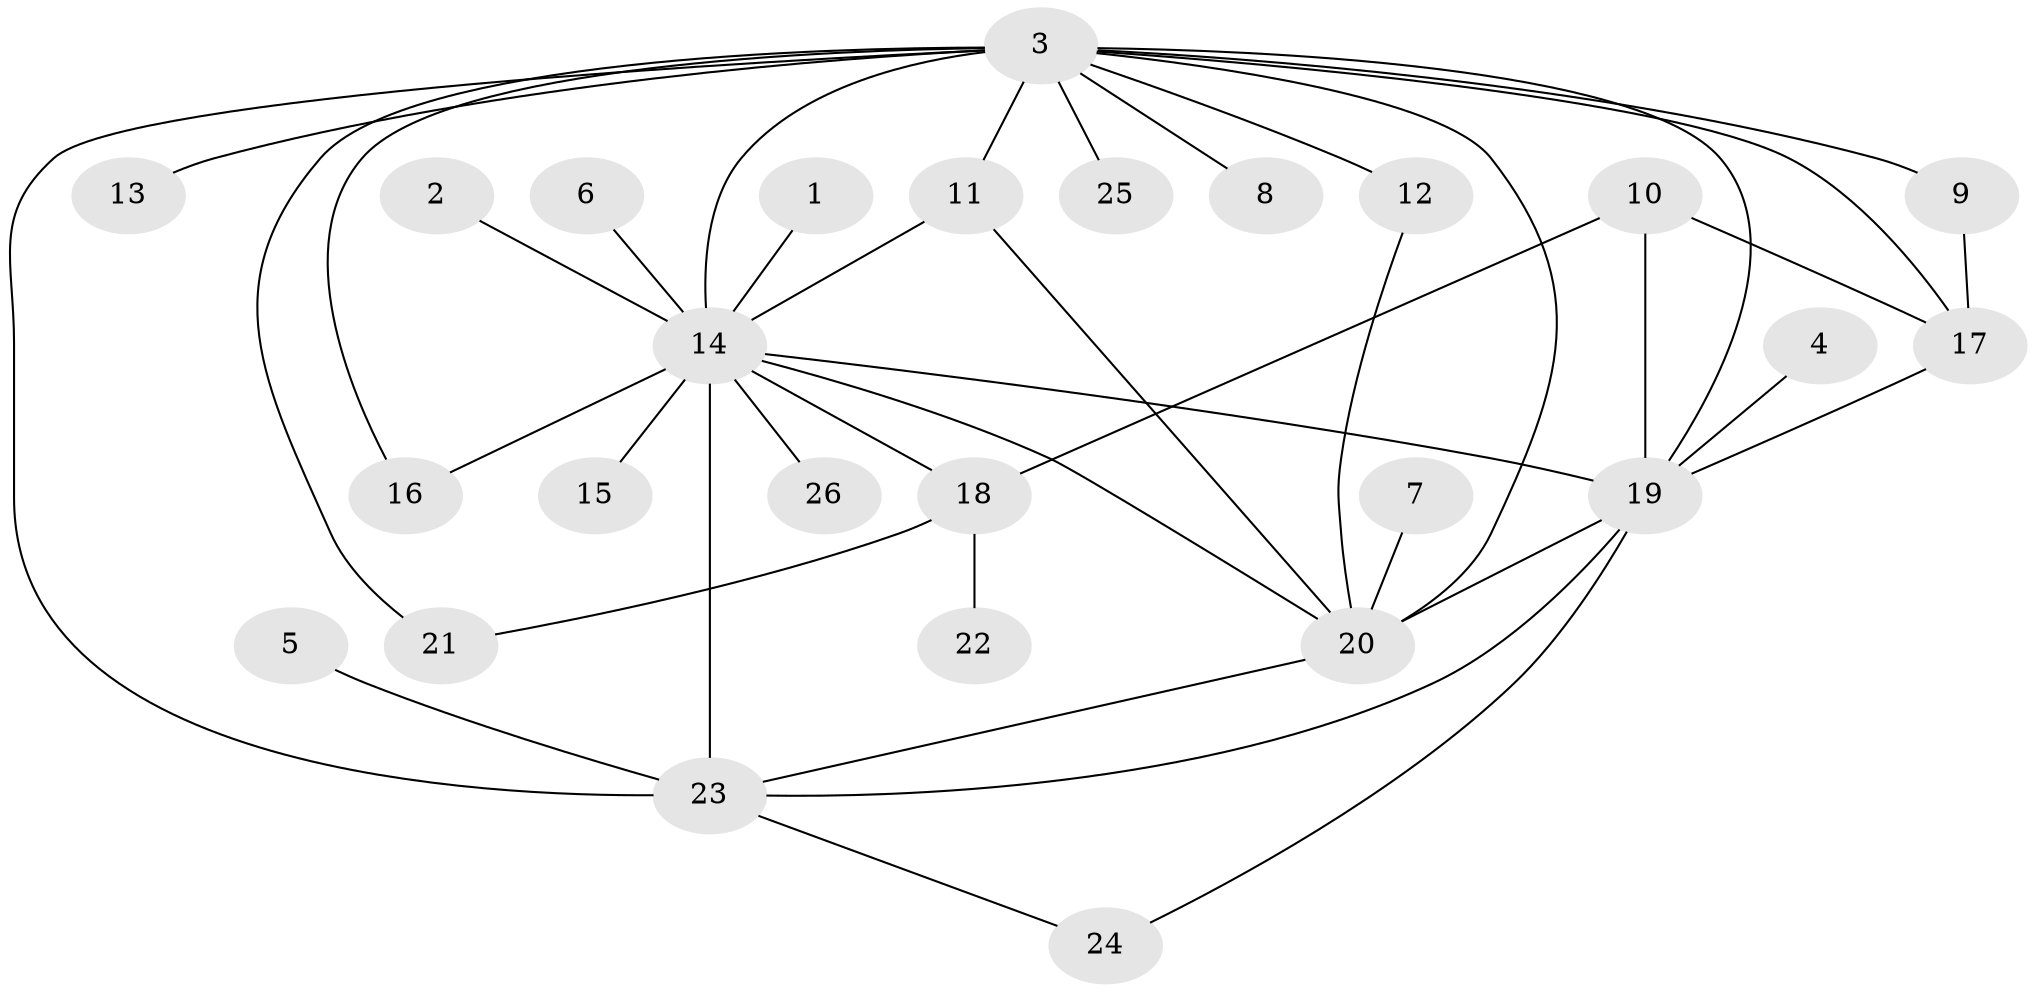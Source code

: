 // original degree distribution, {17: 0.019230769230769232, 11: 0.019230769230769232, 18: 0.019230769230769232, 4: 0.057692307692307696, 3: 0.11538461538461539, 6: 0.038461538461538464, 12: 0.019230769230769232, 1: 0.5192307692307693, 9: 0.019230769230769232, 5: 0.057692307692307696, 7: 0.019230769230769232, 2: 0.09615384615384616}
// Generated by graph-tools (version 1.1) at 2025/25/03/09/25 03:25:59]
// undirected, 26 vertices, 41 edges
graph export_dot {
graph [start="1"]
  node [color=gray90,style=filled];
  1;
  2;
  3;
  4;
  5;
  6;
  7;
  8;
  9;
  10;
  11;
  12;
  13;
  14;
  15;
  16;
  17;
  18;
  19;
  20;
  21;
  22;
  23;
  24;
  25;
  26;
  1 -- 14 [weight=1.0];
  2 -- 14 [weight=1.0];
  3 -- 8 [weight=1.0];
  3 -- 9 [weight=1.0];
  3 -- 11 [weight=1.0];
  3 -- 12 [weight=2.0];
  3 -- 13 [weight=1.0];
  3 -- 14 [weight=3.0];
  3 -- 16 [weight=1.0];
  3 -- 17 [weight=1.0];
  3 -- 19 [weight=1.0];
  3 -- 20 [weight=2.0];
  3 -- 21 [weight=2.0];
  3 -- 23 [weight=1.0];
  3 -- 25 [weight=1.0];
  4 -- 19 [weight=1.0];
  5 -- 23 [weight=1.0];
  6 -- 14 [weight=1.0];
  7 -- 20 [weight=1.0];
  9 -- 17 [weight=1.0];
  10 -- 17 [weight=1.0];
  10 -- 18 [weight=1.0];
  10 -- 19 [weight=1.0];
  11 -- 14 [weight=2.0];
  11 -- 20 [weight=1.0];
  12 -- 20 [weight=1.0];
  14 -- 15 [weight=1.0];
  14 -- 16 [weight=1.0];
  14 -- 18 [weight=1.0];
  14 -- 19 [weight=1.0];
  14 -- 20 [weight=1.0];
  14 -- 23 [weight=2.0];
  14 -- 26 [weight=1.0];
  17 -- 19 [weight=1.0];
  18 -- 21 [weight=1.0];
  18 -- 22 [weight=1.0];
  19 -- 20 [weight=1.0];
  19 -- 23 [weight=1.0];
  19 -- 24 [weight=1.0];
  20 -- 23 [weight=1.0];
  23 -- 24 [weight=1.0];
}

